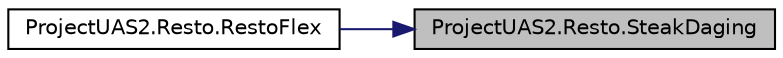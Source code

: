 digraph "ProjectUAS2.Resto.SteakDaging"
{
 // LATEX_PDF_SIZE
  edge [fontname="Helvetica",fontsize="10",labelfontname="Helvetica",labelfontsize="10"];
  node [fontname="Helvetica",fontsize="10",shape=record];
  rankdir="RL";
  Node1 [label="ProjectUAS2.Resto.SteakDaging",height=0.2,width=0.4,color="black", fillcolor="grey75", style="filled", fontcolor="black",tooltip=" "];
  Node1 -> Node2 [dir="back",color="midnightblue",fontsize="10",style="solid",fontname="Helvetica"];
  Node2 [label="ProjectUAS2.Resto.RestoFlex",height=0.2,width=0.4,color="black", fillcolor="white", style="filled",URL="$class_project_u_a_s2_1_1_resto.html#a25a2de094d64c9345e7f4bf384cf08c5",tooltip=" "];
}
